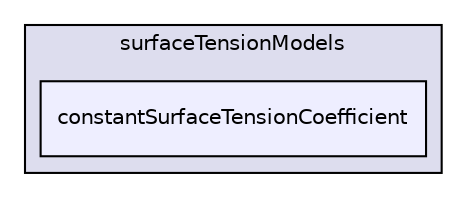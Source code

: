 digraph "applications/solvers/multiphase/icoReactingMultiphaseInterFoam/phasesSystem/interfaceModels/surfaceTensionModels/constantSurfaceTensionCoefficient" {
  bgcolor=transparent;
  compound=true
  node [ fontsize="10", fontname="Helvetica"];
  edge [ labelfontsize="10", labelfontname="Helvetica"];
  subgraph clusterdir_5ed536a27bab8f207ae6e7cb6d40b672 {
    graph [ bgcolor="#ddddee", pencolor="black", label="surfaceTensionModels" fontname="Helvetica", fontsize="10", URL="dir_5ed536a27bab8f207ae6e7cb6d40b672.html"]
  dir_ebe660c336b65cf4bded2ad5934c3192 [shape=box, label="constantSurfaceTensionCoefficient", style="filled", fillcolor="#eeeeff", pencolor="black", URL="dir_ebe660c336b65cf4bded2ad5934c3192.html"];
  }
}
